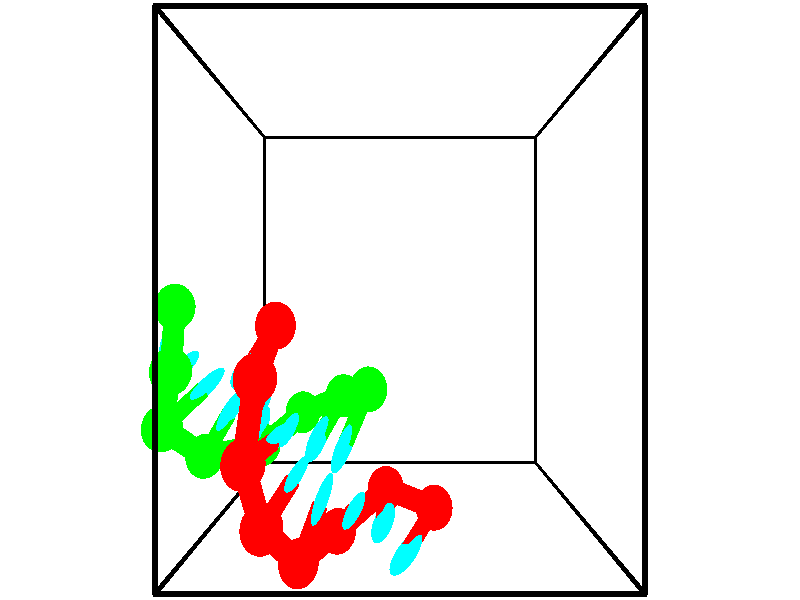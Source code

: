 // switches for output
#declare DRAW_BASES = 1; // possible values are 0, 1; only relevant for DNA ribbons
#declare DRAW_BASES_TYPE = 3; // possible values are 1, 2, 3; only relevant for DNA ribbons
#declare DRAW_FOG = 0; // set to 1 to enable fog

#include "colors.inc"

#include "transforms.inc"
background { rgb <1, 1, 1>}

#default {
   normal{
       ripples 0.25
       frequency 0.20
       turbulence 0.2
       lambda 5
   }
	finish {
		phong 0.1
		phong_size 40.
	}
}

// original window dimensions: 1024x640


// camera settings

camera {
	sky <-0, 1, 0>
	up <-0, 1, 0>
	right 1.6 * <1, 0, 0>
	location <2.5, 2.5, 11.1562>
	look_at <2.5, 2.5, 2.5>
	direction <0, 0, -8.6562>
	angle 67.0682
}


# declare cpy_camera_pos = <2.5, 2.5, 11.1562>;
# if (DRAW_FOG = 1)
fog {
	fog_type 2
	up vnormalize(cpy_camera_pos)
	color rgbt<1,1,1,0.3>
	distance 1e-5
	fog_alt 3e-3
	fog_offset 4
}
# end


// LIGHTS

# declare lum = 6;
global_settings {
	ambient_light rgb lum * <0.05, 0.05, 0.05>
	max_trace_level 15
}# declare cpy_direct_light_amount = 0.25;
light_source
{	1000 * <-1, -1, 1>,
	rgb lum * cpy_direct_light_amount
	parallel
}

light_source
{	1000 * <1, 1, -1>,
	rgb lum * cpy_direct_light_amount
	parallel
}

// strand 0

// nucleotide -1

// particle -1
sphere {
	<2.963962, 0.147053, 2.943225> 0.250000
	pigment { color rgbt <1,0,0,0> }
	no_shadow
}
cylinder {
	<2.743050, -0.060257, 3.204414>,  <2.610502, -0.184643, 3.361128>, 0.100000
	pigment { color rgbt <1,0,0,0> }
	no_shadow
}
cylinder {
	<2.743050, -0.060257, 3.204414>,  <2.963962, 0.147053, 2.943225>, 0.100000
	pigment { color rgbt <1,0,0,0> }
	no_shadow
}

// particle -1
sphere {
	<2.743050, -0.060257, 3.204414> 0.100000
	pigment { color rgbt <1,0,0,0> }
	no_shadow
}
sphere {
	0, 1
	scale<0.080000,0.200000,0.300000>
	matrix <-0.562385, 0.809815, 0.167101,
		-0.615393, -0.274936, -0.738716,
		-0.552282, -0.518275, 0.652974,
		2.577365, -0.215740, 3.400307>
	pigment { color rgbt <0,1,1,0> }
	no_shadow
}
cylinder {
	<2.303969, 0.323384, 2.780543>,  <2.963962, 0.147053, 2.943225>, 0.130000
	pigment { color rgbt <1,0,0,0> }
	no_shadow
}

// nucleotide -1

// particle -1
sphere {
	<2.303969, 0.323384, 2.780543> 0.250000
	pigment { color rgbt <1,0,0,0> }
	no_shadow
}
cylinder {
	<2.292816, 0.215309, 3.165504>,  <2.286124, 0.150464, 3.396482>, 0.100000
	pigment { color rgbt <1,0,0,0> }
	no_shadow
}
cylinder {
	<2.292816, 0.215309, 3.165504>,  <2.303969, 0.323384, 2.780543>, 0.100000
	pigment { color rgbt <1,0,0,0> }
	no_shadow
}

// particle -1
sphere {
	<2.292816, 0.215309, 3.165504> 0.100000
	pigment { color rgbt <1,0,0,0> }
	no_shadow
}
sphere {
	0, 1
	scale<0.080000,0.200000,0.300000>
	matrix <-0.705350, 0.687530, 0.172583,
		-0.708311, -0.674019, -0.209747,
		-0.027883, -0.270187, 0.962404,
		2.284451, 0.134253, 3.454226>
	pigment { color rgbt <0,1,1,0> }
	no_shadow
}
cylinder {
	<1.655174, -0.105581, 2.990723>,  <2.303969, 0.323384, 2.780543>, 0.130000
	pigment { color rgbt <1,0,0,0> }
	no_shadow
}

// nucleotide -1

// particle -1
sphere {
	<1.655174, -0.105581, 2.990723> 0.250000
	pigment { color rgbt <1,0,0,0> }
	no_shadow
}
cylinder {
	<1.802704, 0.112648, 3.291740>,  <1.891222, 0.243585, 3.472351>, 0.100000
	pigment { color rgbt <1,0,0,0> }
	no_shadow
}
cylinder {
	<1.802704, 0.112648, 3.291740>,  <1.655174, -0.105581, 2.990723>, 0.100000
	pigment { color rgbt <1,0,0,0> }
	no_shadow
}

// particle -1
sphere {
	<1.802704, 0.112648, 3.291740> 0.100000
	pigment { color rgbt <1,0,0,0> }
	no_shadow
}
sphere {
	0, 1
	scale<0.080000,0.200000,0.300000>
	matrix <-0.842821, 0.537691, 0.023259,
		-0.391946, -0.642838, 0.658132,
		0.368823, 0.545572, 0.752543,
		1.913351, 0.276320, 3.517503>
	pigment { color rgbt <0,1,1,0> }
	no_shadow
}
cylinder {
	<1.235143, -0.235554, 3.632336>,  <1.655174, -0.105581, 2.990723>, 0.130000
	pigment { color rgbt <1,0,0,0> }
	no_shadow
}

// nucleotide -1

// particle -1
sphere {
	<1.235143, -0.235554, 3.632336> 0.250000
	pigment { color rgbt <1,0,0,0> }
	no_shadow
}
cylinder {
	<1.395142, 0.128799, 3.591751>,  <1.491141, 0.347411, 3.567400>, 0.100000
	pigment { color rgbt <1,0,0,0> }
	no_shadow
}
cylinder {
	<1.395142, 0.128799, 3.591751>,  <1.235143, -0.235554, 3.632336>, 0.100000
	pigment { color rgbt <1,0,0,0> }
	no_shadow
}

// particle -1
sphere {
	<1.395142, 0.128799, 3.591751> 0.100000
	pigment { color rgbt <1,0,0,0> }
	no_shadow
}
sphere {
	0, 1
	scale<0.080000,0.200000,0.300000>
	matrix <-0.914947, 0.403333, 0.013924,
		0.053605, 0.087262, 0.994742,
		0.399997, 0.910883, -0.101461,
		1.515141, 0.402064, 3.561313>
	pigment { color rgbt <0,1,1,0> }
	no_shadow
}
cylinder {
	<0.885323, 0.269967, 4.115643>,  <1.235143, -0.235554, 3.632336>, 0.130000
	pigment { color rgbt <1,0,0,0> }
	no_shadow
}

// nucleotide -1

// particle -1
sphere {
	<0.885323, 0.269967, 4.115643> 0.250000
	pigment { color rgbt <1,0,0,0> }
	no_shadow
}
cylinder {
	<1.053635, 0.486488, 3.824455>,  <1.154621, 0.616401, 3.649743>, 0.100000
	pigment { color rgbt <1,0,0,0> }
	no_shadow
}
cylinder {
	<1.053635, 0.486488, 3.824455>,  <0.885323, 0.269967, 4.115643>, 0.100000
	pigment { color rgbt <1,0,0,0> }
	no_shadow
}

// particle -1
sphere {
	<1.053635, 0.486488, 3.824455> 0.100000
	pigment { color rgbt <1,0,0,0> }
	no_shadow
}
sphere {
	0, 1
	scale<0.080000,0.200000,0.300000>
	matrix <-0.796585, 0.604427, -0.011001,
		0.434048, 0.584517, 0.685523,
		0.420779, 0.541302, -0.727968,
		1.179868, 0.648879, 3.606065>
	pigment { color rgbt <0,1,1,0> }
	no_shadow
}
cylinder {
	<0.714233, 0.938470, 4.286997>,  <0.885323, 0.269967, 4.115643>, 0.130000
	pigment { color rgbt <1,0,0,0> }
	no_shadow
}

// nucleotide -1

// particle -1
sphere {
	<0.714233, 0.938470, 4.286997> 0.250000
	pigment { color rgbt <1,0,0,0> }
	no_shadow
}
cylinder {
	<0.838329, 0.993340, 3.910713>,  <0.912787, 1.026261, 3.684943>, 0.100000
	pigment { color rgbt <1,0,0,0> }
	no_shadow
}
cylinder {
	<0.838329, 0.993340, 3.910713>,  <0.714233, 0.938470, 4.286997>, 0.100000
	pigment { color rgbt <1,0,0,0> }
	no_shadow
}

// particle -1
sphere {
	<0.838329, 0.993340, 3.910713> 0.100000
	pigment { color rgbt <1,0,0,0> }
	no_shadow
}
sphere {
	0, 1
	scale<0.080000,0.200000,0.300000>
	matrix <-0.780043, 0.602354, -0.169419,
		0.543400, 0.786354, 0.293876,
		0.310240, 0.137174, -0.940709,
		0.931401, 1.034492, 3.628500>
	pigment { color rgbt <0,1,1,0> }
	no_shadow
}
cylinder {
	<0.825300, 1.740330, 4.179896>,  <0.714233, 0.938470, 4.286997>, 0.130000
	pigment { color rgbt <1,0,0,0> }
	no_shadow
}

// nucleotide -1

// particle -1
sphere {
	<0.825300, 1.740330, 4.179896> 0.250000
	pigment { color rgbt <1,0,0,0> }
	no_shadow
}
cylinder {
	<0.755062, 1.550865, 3.834686>,  <0.712919, 1.437186, 3.627560>, 0.100000
	pigment { color rgbt <1,0,0,0> }
	no_shadow
}
cylinder {
	<0.755062, 1.550865, 3.834686>,  <0.825300, 1.740330, 4.179896>, 0.100000
	pigment { color rgbt <1,0,0,0> }
	no_shadow
}

// particle -1
sphere {
	<0.755062, 1.550865, 3.834686> 0.100000
	pigment { color rgbt <1,0,0,0> }
	no_shadow
}
sphere {
	0, 1
	scale<0.080000,0.200000,0.300000>
	matrix <-0.614558, 0.737592, -0.279779,
		0.769081, 0.481251, -0.420609,
		-0.175594, -0.473661, -0.863024,
		0.702384, 1.408767, 3.575779>
	pigment { color rgbt <0,1,1,0> }
	no_shadow
}
cylinder {
	<0.945214, 2.232482, 3.612260>,  <0.825300, 1.740330, 4.179896>, 0.130000
	pigment { color rgbt <1,0,0,0> }
	no_shadow
}

// nucleotide -1

// particle -1
sphere {
	<0.945214, 2.232482, 3.612260> 0.250000
	pigment { color rgbt <1,0,0,0> }
	no_shadow
}
cylinder {
	<0.705086, 1.952103, 3.458229>,  <0.561009, 1.783875, 3.365810>, 0.100000
	pigment { color rgbt <1,0,0,0> }
	no_shadow
}
cylinder {
	<0.705086, 1.952103, 3.458229>,  <0.945214, 2.232482, 3.612260>, 0.100000
	pigment { color rgbt <1,0,0,0> }
	no_shadow
}

// particle -1
sphere {
	<0.705086, 1.952103, 3.458229> 0.100000
	pigment { color rgbt <1,0,0,0> }
	no_shadow
}
sphere {
	0, 1
	scale<0.080000,0.200000,0.300000>
	matrix <-0.548346, 0.711249, -0.439820,
		0.582177, -0.052878, -0.811341,
		-0.600322, -0.700949, -0.385078,
		0.524989, 1.741818, 3.342706>
	pigment { color rgbt <0,1,1,0> }
	no_shadow
}
// strand 1

// nucleotide -1

// particle -1
sphere {
	<-0.406740, 2.424885, 3.354635> 0.250000
	pigment { color rgbt <0,1,0,0> }
	no_shadow
}
cylinder {
	<-0.546301, 2.203201, 3.052345>,  <-0.630037, 2.070191, 2.870972>, 0.100000
	pigment { color rgbt <0,1,0,0> }
	no_shadow
}
cylinder {
	<-0.546301, 2.203201, 3.052345>,  <-0.406740, 2.424885, 3.354635>, 0.100000
	pigment { color rgbt <0,1,0,0> }
	no_shadow
}

// particle -1
sphere {
	<-0.546301, 2.203201, 3.052345> 0.100000
	pigment { color rgbt <0,1,0,0> }
	no_shadow
}
sphere {
	0, 1
	scale<0.080000,0.200000,0.300000>
	matrix <0.761032, -0.638144, 0.116631,
		-0.546899, -0.534437, 0.644421,
		-0.348902, -0.554210, -0.755724,
		-0.650972, 2.036938, 2.825628>
	pigment { color rgbt <0,1,1,0> }
	no_shadow
}
cylinder {
	<-0.347155, 1.758722, 3.658348>,  <-0.406740, 2.424885, 3.354635>, 0.130000
	pigment { color rgbt <0,1,0,0> }
	no_shadow
}

// nucleotide -1

// particle -1
sphere {
	<-0.347155, 1.758722, 3.658348> 0.250000
	pigment { color rgbt <0,1,0,0> }
	no_shadow
}
cylinder {
	<-0.378849, 1.766914, 3.259689>,  <-0.397865, 1.771830, 3.020494>, 0.100000
	pigment { color rgbt <0,1,0,0> }
	no_shadow
}
cylinder {
	<-0.378849, 1.766914, 3.259689>,  <-0.347155, 1.758722, 3.658348>, 0.100000
	pigment { color rgbt <0,1,0,0> }
	no_shadow
}

// particle -1
sphere {
	<-0.378849, 1.766914, 3.259689> 0.100000
	pigment { color rgbt <0,1,0,0> }
	no_shadow
}
sphere {
	0, 1
	scale<0.080000,0.200000,0.300000>
	matrix <0.693911, -0.716661, -0.069894,
		-0.715688, -0.697121, 0.042573,
		-0.079235, 0.020480, -0.996646,
		-0.402619, 1.773059, 2.960696>
	pigment { color rgbt <0,1,1,0> }
	no_shadow
}
cylinder {
	<-0.537042, 1.134078, 3.451286>,  <-0.347155, 1.758722, 3.658348>, 0.130000
	pigment { color rgbt <0,1,0,0> }
	no_shadow
}

// nucleotide -1

// particle -1
sphere {
	<-0.537042, 1.134078, 3.451286> 0.250000
	pigment { color rgbt <0,1,0,0> }
	no_shadow
}
cylinder {
	<-0.277988, 1.365707, 3.253197>,  <-0.122556, 1.504685, 3.134343>, 0.100000
	pigment { color rgbt <0,1,0,0> }
	no_shadow
}
cylinder {
	<-0.277988, 1.365707, 3.253197>,  <-0.537042, 1.134078, 3.451286>, 0.100000
	pigment { color rgbt <0,1,0,0> }
	no_shadow
}

// particle -1
sphere {
	<-0.277988, 1.365707, 3.253197> 0.100000
	pigment { color rgbt <0,1,0,0> }
	no_shadow
}
sphere {
	0, 1
	scale<0.080000,0.200000,0.300000>
	matrix <0.707473, -0.698344, 0.108619,
		-0.282937, -0.420702, -0.861949,
		0.647633, 0.579073, -0.495223,
		-0.083698, 1.539429, 3.104630>
	pigment { color rgbt <0,1,1,0> }
	no_shadow
}
cylinder {
	<-0.172489, 0.718393, 2.895597>,  <-0.537042, 1.134078, 3.451286>, 0.130000
	pigment { color rgbt <0,1,0,0> }
	no_shadow
}

// nucleotide -1

// particle -1
sphere {
	<-0.172489, 0.718393, 2.895597> 0.250000
	pigment { color rgbt <0,1,0,0> }
	no_shadow
}
cylinder {
	<0.058331, 1.030289, 2.992775>,  <0.196822, 1.217426, 3.051081>, 0.100000
	pigment { color rgbt <0,1,0,0> }
	no_shadow
}
cylinder {
	<0.058331, 1.030289, 2.992775>,  <-0.172489, 0.718393, 2.895597>, 0.100000
	pigment { color rgbt <0,1,0,0> }
	no_shadow
}

// particle -1
sphere {
	<0.058331, 1.030289, 2.992775> 0.100000
	pigment { color rgbt <0,1,0,0> }
	no_shadow
}
sphere {
	0, 1
	scale<0.080000,0.200000,0.300000>
	matrix <0.777179, -0.615686, 0.130093,
		0.251016, 0.113741, -0.961277,
		0.577048, 0.779739, 0.242944,
		0.231445, 1.264211, 3.065658>
	pigment { color rgbt <0,1,1,0> }
	no_shadow
}
cylinder {
	<0.528848, 0.763740, 2.472143>,  <-0.172489, 0.718393, 2.895597>, 0.130000
	pigment { color rgbt <0,1,0,0> }
	no_shadow
}

// nucleotide -1

// particle -1
sphere {
	<0.528848, 0.763740, 2.472143> 0.250000
	pigment { color rgbt <0,1,0,0> }
	no_shadow
}
cylinder {
	<0.582680, 0.970490, 2.810310>,  <0.614979, 1.094539, 3.013211>, 0.100000
	pigment { color rgbt <0,1,0,0> }
	no_shadow
}
cylinder {
	<0.582680, 0.970490, 2.810310>,  <0.528848, 0.763740, 2.472143>, 0.100000
	pigment { color rgbt <0,1,0,0> }
	no_shadow
}

// particle -1
sphere {
	<0.582680, 0.970490, 2.810310> 0.100000
	pigment { color rgbt <0,1,0,0> }
	no_shadow
}
sphere {
	0, 1
	scale<0.080000,0.200000,0.300000>
	matrix <0.852226, -0.495674, 0.167383,
		0.505567, 0.697961, -0.507201,
		0.134580, 0.516873, 0.845417,
		0.623054, 1.125551, 3.063936>
	pigment { color rgbt <0,1,1,0> }
	no_shadow
}
cylinder {
	<1.086926, 1.139001, 2.365294>,  <0.528848, 0.763740, 2.472143>, 0.130000
	pigment { color rgbt <0,1,0,0> }
	no_shadow
}

// nucleotide -1

// particle -1
sphere {
	<1.086926, 1.139001, 2.365294> 0.250000
	pigment { color rgbt <0,1,0,0> }
	no_shadow
}
cylinder {
	<1.037331, 1.085770, 2.758621>,  <1.007573, 1.053831, 2.994618>, 0.100000
	pigment { color rgbt <0,1,0,0> }
	no_shadow
}
cylinder {
	<1.037331, 1.085770, 2.758621>,  <1.086926, 1.139001, 2.365294>, 0.100000
	pigment { color rgbt <0,1,0,0> }
	no_shadow
}

// particle -1
sphere {
	<1.037331, 1.085770, 2.758621> 0.100000
	pigment { color rgbt <0,1,0,0> }
	no_shadow
}
sphere {
	0, 1
	scale<0.080000,0.200000,0.300000>
	matrix <0.859431, -0.509733, 0.039382,
		0.495990, 0.849978, 0.177573,
		-0.123989, -0.133079, 0.983319,
		1.000134, 1.045846, 3.053617>
	pigment { color rgbt <0,1,1,0> }
	no_shadow
}
cylinder {
	<1.703559, 1.379328, 2.670632>,  <1.086926, 1.139001, 2.365294>, 0.130000
	pigment { color rgbt <0,1,0,0> }
	no_shadow
}

// nucleotide -1

// particle -1
sphere {
	<1.703559, 1.379328, 2.670632> 0.250000
	pigment { color rgbt <0,1,0,0> }
	no_shadow
}
cylinder {
	<1.539118, 1.142761, 2.948112>,  <1.440453, 1.000821, 3.114601>, 0.100000
	pigment { color rgbt <0,1,0,0> }
	no_shadow
}
cylinder {
	<1.539118, 1.142761, 2.948112>,  <1.703559, 1.379328, 2.670632>, 0.100000
	pigment { color rgbt <0,1,0,0> }
	no_shadow
}

// particle -1
sphere {
	<1.539118, 1.142761, 2.948112> 0.100000
	pigment { color rgbt <0,1,0,0> }
	no_shadow
}
sphere {
	0, 1
	scale<0.080000,0.200000,0.300000>
	matrix <0.911589, -0.266276, 0.313213,
		-0.000523, 0.761134, 0.648595,
		-0.411102, -0.591416, 0.693702,
		1.415787, 0.965337, 3.156223>
	pigment { color rgbt <0,1,1,0> }
	no_shadow
}
cylinder {
	<2.082864, 1.519644, 3.209906>,  <1.703559, 1.379328, 2.670632>, 0.130000
	pigment { color rgbt <0,1,0,0> }
	no_shadow
}

// nucleotide -1

// particle -1
sphere {
	<2.082864, 1.519644, 3.209906> 0.250000
	pigment { color rgbt <0,1,0,0> }
	no_shadow
}
cylinder {
	<1.904253, 1.167252, 3.272499>,  <1.797087, 0.955816, 3.310055>, 0.100000
	pigment { color rgbt <0,1,0,0> }
	no_shadow
}
cylinder {
	<1.904253, 1.167252, 3.272499>,  <2.082864, 1.519644, 3.209906>, 0.100000
	pigment { color rgbt <0,1,0,0> }
	no_shadow
}

// particle -1
sphere {
	<1.904253, 1.167252, 3.272499> 0.100000
	pigment { color rgbt <0,1,0,0> }
	no_shadow
}
sphere {
	0, 1
	scale<0.080000,0.200000,0.300000>
	matrix <0.862119, -0.376788, 0.338795,
		-0.239511, 0.286188, 0.927756,
		-0.446526, -0.880981, 0.156484,
		1.770295, 0.902957, 3.319444>
	pigment { color rgbt <0,1,1,0> }
	no_shadow
}
// box output
cylinder {
	<0.000000, 0.000000, 0.000000>,  <5.000000, 0.000000, 0.000000>, 0.025000
	pigment { color rgbt <0,0,0,0> }
	no_shadow
}
cylinder {
	<0.000000, 0.000000, 0.000000>,  <0.000000, 5.000000, 0.000000>, 0.025000
	pigment { color rgbt <0,0,0,0> }
	no_shadow
}
cylinder {
	<0.000000, 0.000000, 0.000000>,  <0.000000, 0.000000, 5.000000>, 0.025000
	pigment { color rgbt <0,0,0,0> }
	no_shadow
}
cylinder {
	<5.000000, 5.000000, 5.000000>,  <0.000000, 5.000000, 5.000000>, 0.025000
	pigment { color rgbt <0,0,0,0> }
	no_shadow
}
cylinder {
	<5.000000, 5.000000, 5.000000>,  <5.000000, 0.000000, 5.000000>, 0.025000
	pigment { color rgbt <0,0,0,0> }
	no_shadow
}
cylinder {
	<5.000000, 5.000000, 5.000000>,  <5.000000, 5.000000, 0.000000>, 0.025000
	pigment { color rgbt <0,0,0,0> }
	no_shadow
}
cylinder {
	<0.000000, 0.000000, 5.000000>,  <0.000000, 5.000000, 5.000000>, 0.025000
	pigment { color rgbt <0,0,0,0> }
	no_shadow
}
cylinder {
	<0.000000, 0.000000, 5.000000>,  <5.000000, 0.000000, 5.000000>, 0.025000
	pigment { color rgbt <0,0,0,0> }
	no_shadow
}
cylinder {
	<5.000000, 5.000000, 0.000000>,  <0.000000, 5.000000, 0.000000>, 0.025000
	pigment { color rgbt <0,0,0,0> }
	no_shadow
}
cylinder {
	<5.000000, 5.000000, 0.000000>,  <5.000000, 0.000000, 0.000000>, 0.025000
	pigment { color rgbt <0,0,0,0> }
	no_shadow
}
cylinder {
	<5.000000, 0.000000, 5.000000>,  <5.000000, 0.000000, 0.000000>, 0.025000
	pigment { color rgbt <0,0,0,0> }
	no_shadow
}
cylinder {
	<0.000000, 5.000000, 0.000000>,  <0.000000, 5.000000, 5.000000>, 0.025000
	pigment { color rgbt <0,0,0,0> }
	no_shadow
}
// end of box output
